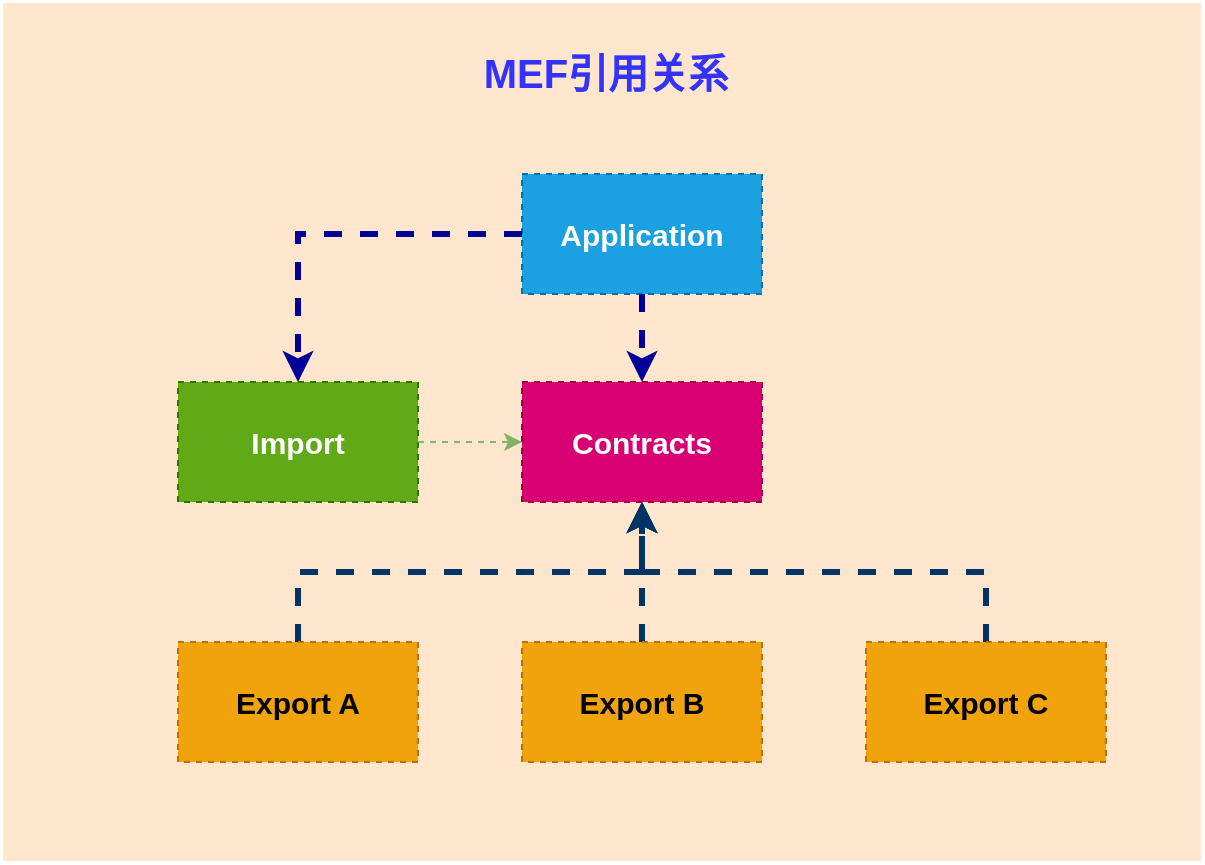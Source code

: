 <mxfile version="20.2.5" type="device"><diagram name="第 1 页" id="YtVBLFEVAp7ElplDwexv"><mxGraphModel dx="1133" dy="737" grid="1" gridSize="10" guides="1" tooltips="1" connect="1" arrows="1" fold="1" page="1" pageScale="1" pageWidth="827" pageHeight="1169" math="0" shadow="0"><root><mxCell id="0"/><mxCell id="1" parent="0"/><mxCell id="G9Kzon0rgfzRiXroBuTy-26" value="" style="rounded=0;whiteSpace=wrap;html=1;fillColor=#FFE6CC;strokeColor=#FFFFFF;" parent="1" vertex="1"><mxGeometry x="150" y="170" width="600" height="430" as="geometry"/></mxCell><mxCell id="G9Kzon0rgfzRiXroBuTy-8" style="edgeStyle=orthogonalEdgeStyle;rounded=0;orthogonalLoop=1;jettySize=auto;html=1;entryX=0.5;entryY=1;entryDx=0;entryDy=0;exitX=0.5;exitY=0;exitDx=0;exitDy=0;fillColor=#d5e8d4;strokeColor=#003366;fontStyle=1;fontSize=15;strokeWidth=3;dashed=1;" parent="1" source="G9Kzon0rgfzRiXroBuTy-4" target="G9Kzon0rgfzRiXroBuTy-3" edge="1"><mxGeometry relative="1" as="geometry"><mxPoint x="340" y="480" as="sourcePoint"/></mxGeometry></mxCell><mxCell id="G9Kzon0rgfzRiXroBuTy-18" style="edgeStyle=orthogonalEdgeStyle;rounded=0;orthogonalLoop=1;jettySize=auto;html=1;entryX=0.5;entryY=1;entryDx=0;entryDy=0;fillColor=#d5e8d4;strokeColor=#003366;fontStyle=1;fontSize=15;strokeWidth=3;dashed=1;" parent="1" source="G9Kzon0rgfzRiXroBuTy-5" target="G9Kzon0rgfzRiXroBuTy-3" edge="1"><mxGeometry relative="1" as="geometry"><mxPoint x="480" y="420" as="targetPoint"/></mxGeometry></mxCell><mxCell id="G9Kzon0rgfzRiXroBuTy-19" style="edgeStyle=orthogonalEdgeStyle;rounded=0;orthogonalLoop=1;jettySize=auto;html=1;entryX=0.5;entryY=1;entryDx=0;entryDy=0;exitX=0.5;exitY=0;exitDx=0;exitDy=0;fillColor=#d5e8d4;strokeColor=#003366;fontStyle=1;fontSize=15;strokeWidth=3;dashed=1;" parent="1" source="G9Kzon0rgfzRiXroBuTy-6" target="G9Kzon0rgfzRiXroBuTy-3" edge="1"><mxGeometry relative="1" as="geometry"/></mxCell><mxCell id="G9Kzon0rgfzRiXroBuTy-24" value="" style="group;dashed=1;" parent="1" vertex="1" connectable="0"><mxGeometry x="260" y="490" width="420" height="60" as="geometry"/></mxCell><mxCell id="G9Kzon0rgfzRiXroBuTy-4" value="Export A" style="rounded=0;whiteSpace=wrap;html=1;fillColor=#f0a30a;strokeColor=#BD7000;fontStyle=1;fontSize=15;fontColor=#000000;dashed=1;" parent="G9Kzon0rgfzRiXroBuTy-24" vertex="1"><mxGeometry x="-22" width="120" height="60" as="geometry"/></mxCell><mxCell id="G9Kzon0rgfzRiXroBuTy-5" value="Export B" style="rounded=0;whiteSpace=wrap;html=1;fillColor=#f0a30a;strokeColor=#BD7000;fontStyle=1;fontSize=15;fontColor=#000000;dashed=1;" parent="G9Kzon0rgfzRiXroBuTy-24" vertex="1"><mxGeometry x="150" width="120" height="60" as="geometry"/></mxCell><mxCell id="G9Kzon0rgfzRiXroBuTy-6" value="Export C" style="rounded=0;whiteSpace=wrap;html=1;fillColor=#f0a30a;strokeColor=#BD7000;fontStyle=1;fontSize=15;fontColor=#000000;dashed=1;" parent="G9Kzon0rgfzRiXroBuTy-24" vertex="1"><mxGeometry x="322" width="120" height="60" as="geometry"/></mxCell><mxCell id="G9Kzon0rgfzRiXroBuTy-25" value="" style="group;dashed=1;" parent="1" vertex="1" connectable="0"><mxGeometry x="260" y="240" width="270" height="180" as="geometry"/></mxCell><mxCell id="G9Kzon0rgfzRiXroBuTy-1" value="Application" style="rounded=0;whiteSpace=wrap;html=1;fillColor=#1ba1e2;strokeColor=#006EAF;fontStyle=1;fontSize=15;fontColor=#ffffff;dashed=1;" parent="G9Kzon0rgfzRiXroBuTy-25" vertex="1"><mxGeometry x="150" y="16" width="120" height="60" as="geometry"/></mxCell><mxCell id="G9Kzon0rgfzRiXroBuTy-2" value="Import" style="rounded=0;whiteSpace=wrap;html=1;fillColor=#60a917;strokeColor=#2D7600;fontStyle=1;fontSize=15;fontColor=#ffffff;dashed=1;" parent="G9Kzon0rgfzRiXroBuTy-25" vertex="1"><mxGeometry x="-22" y="120" width="120" height="60" as="geometry"/></mxCell><mxCell id="G9Kzon0rgfzRiXroBuTy-3" value="Contracts" style="rounded=0;whiteSpace=wrap;html=1;fillColor=#d80073;strokeColor=#A50040;fontStyle=1;fontSize=15;fontColor=#ffffff;dashed=1;" parent="G9Kzon0rgfzRiXroBuTy-25" vertex="1"><mxGeometry x="150" y="120" width="120" height="60" as="geometry"/></mxCell><mxCell id="G9Kzon0rgfzRiXroBuTy-23" style="edgeStyle=orthogonalEdgeStyle;rounded=0;orthogonalLoop=1;jettySize=auto;html=1;exitX=0;exitY=0.5;exitDx=0;exitDy=0;entryX=0.5;entryY=0;entryDx=0;entryDy=0;fillColor=#d5e8d4;strokeColor=#000099;fontStyle=1;fontSize=15;strokeWidth=3;dashed=1;" parent="G9Kzon0rgfzRiXroBuTy-25" source="G9Kzon0rgfzRiXroBuTy-1" target="G9Kzon0rgfzRiXroBuTy-2" edge="1"><mxGeometry relative="1" as="geometry"/></mxCell><mxCell id="G9Kzon0rgfzRiXroBuTy-21" value="" style="edgeStyle=orthogonalEdgeStyle;rounded=0;orthogonalLoop=1;jettySize=auto;html=1;fillColor=#d5e8d4;strokeColor=#82b366;fontStyle=1;fontSize=15;dashed=1;" parent="G9Kzon0rgfzRiXroBuTy-25" source="G9Kzon0rgfzRiXroBuTy-2" target="G9Kzon0rgfzRiXroBuTy-3" edge="1"><mxGeometry relative="1" as="geometry"/></mxCell><mxCell id="G9Kzon0rgfzRiXroBuTy-22" value="" style="edgeStyle=orthogonalEdgeStyle;rounded=0;orthogonalLoop=1;jettySize=auto;html=1;fillColor=#d5e8d4;strokeColor=#000099;fontStyle=1;fontSize=15;strokeWidth=3;dashed=1;" parent="G9Kzon0rgfzRiXroBuTy-25" source="G9Kzon0rgfzRiXroBuTy-1" target="G9Kzon0rgfzRiXroBuTy-3" edge="1"><mxGeometry relative="1" as="geometry"/></mxCell><mxCell id="G9Kzon0rgfzRiXroBuTy-27" value="MEF引用关系" style="text;strokeColor=none;align=center;fillColor=none;html=1;verticalAlign=middle;whiteSpace=wrap;rounded=0;fontSize=20;fontColor=#3333FF;fontStyle=1" parent="1" vertex="1"><mxGeometry x="387" y="190" width="130" height="30" as="geometry"/></mxCell></root></mxGraphModel></diagram></mxfile>